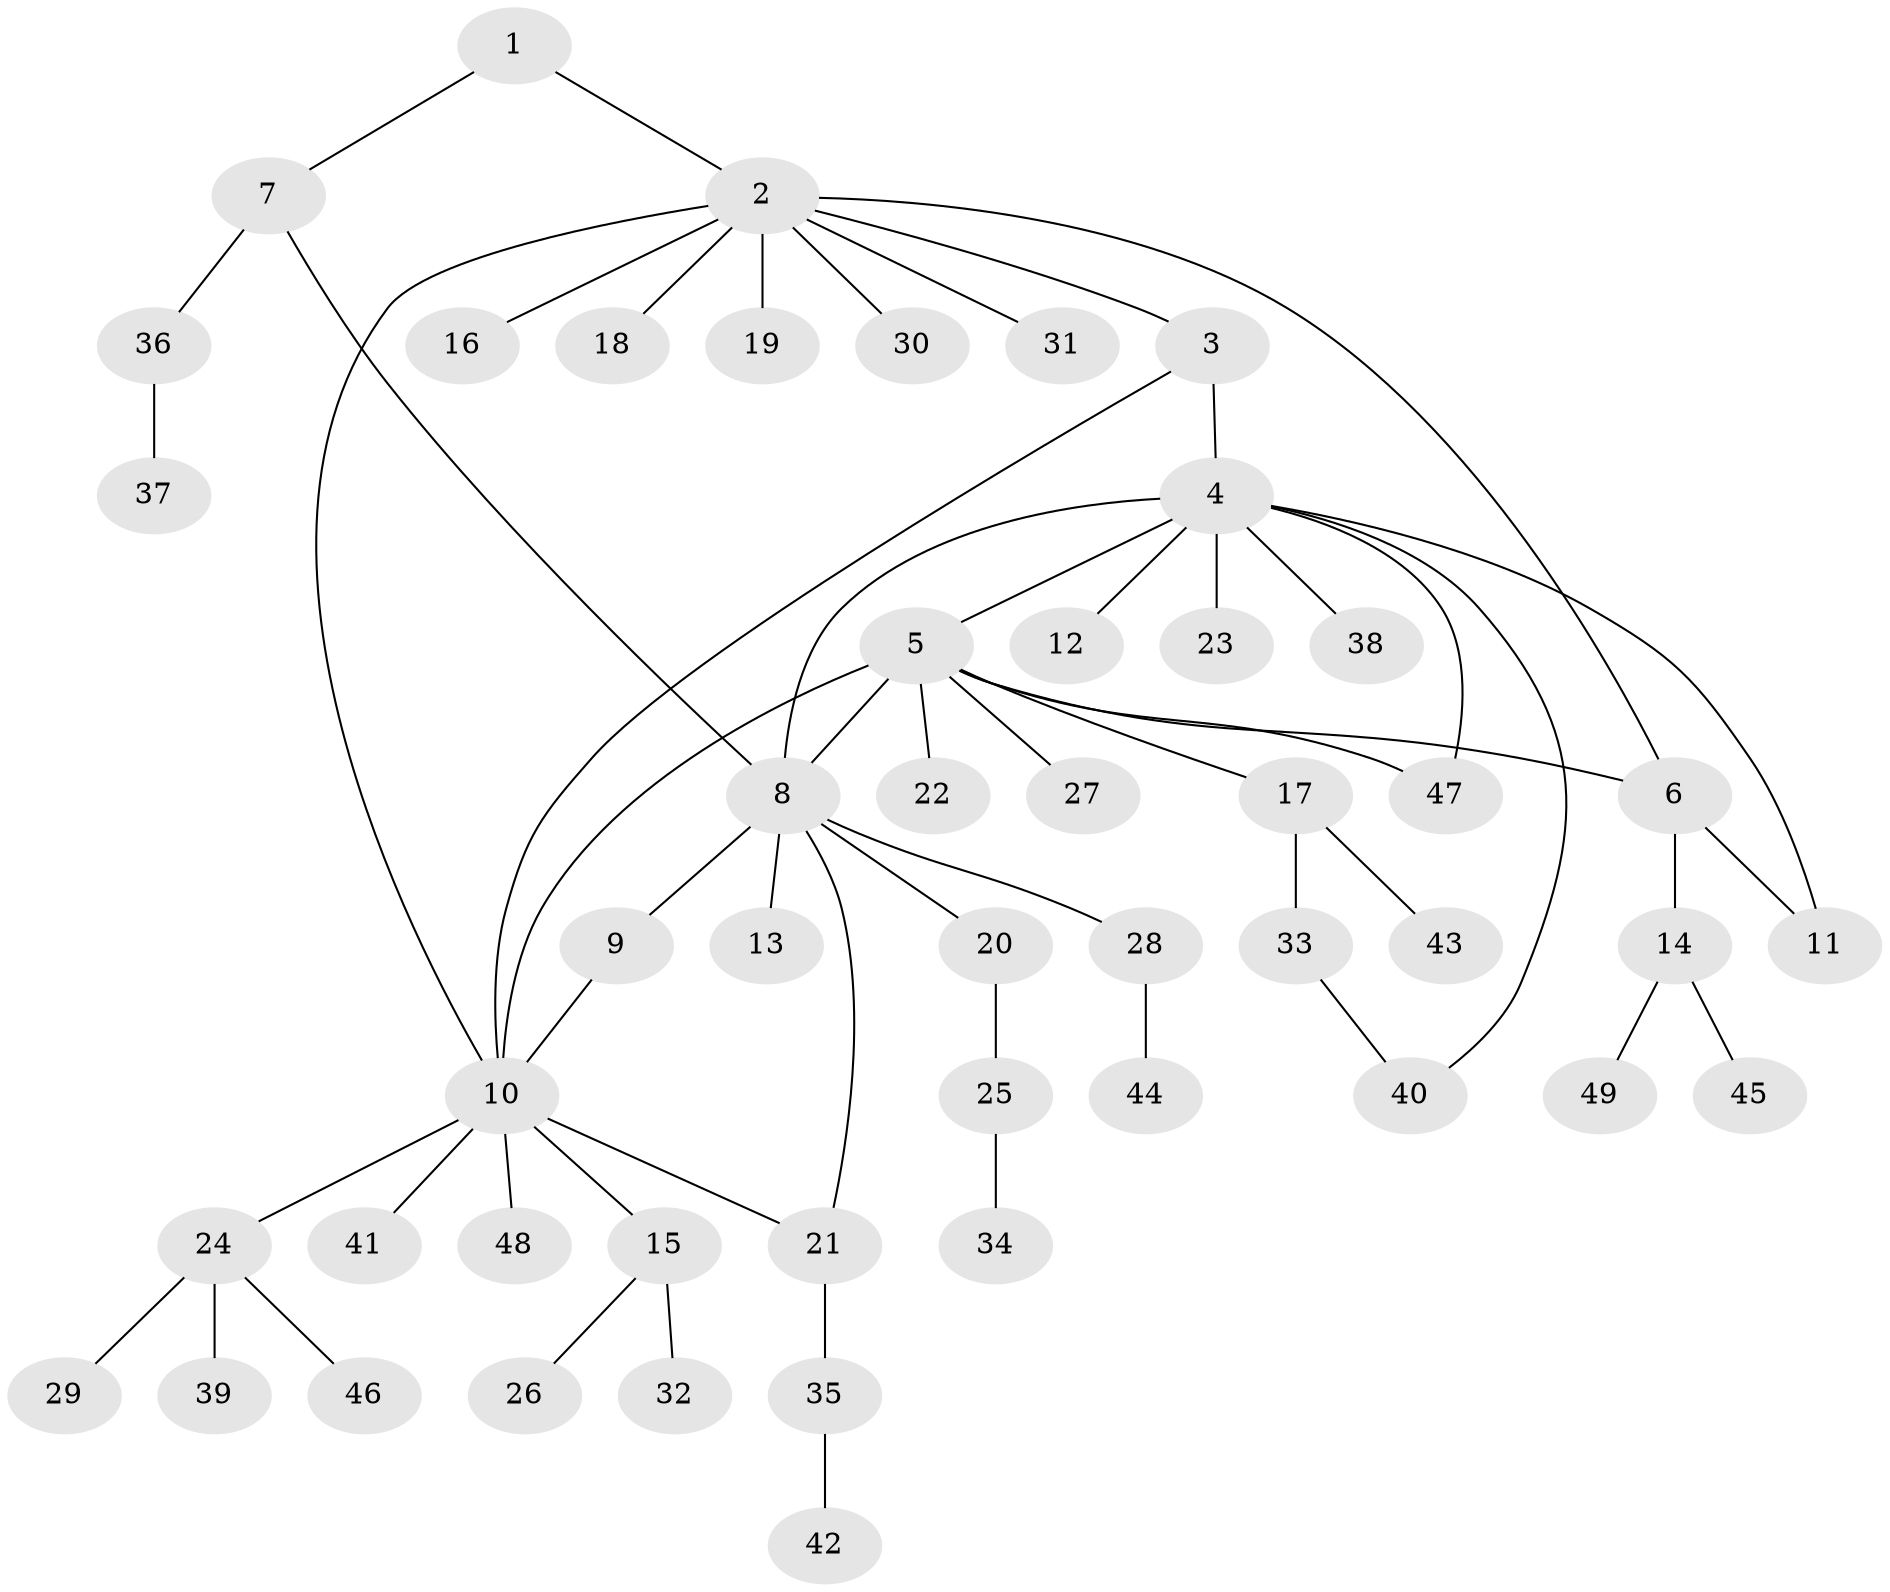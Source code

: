 // coarse degree distribution, {3: 0.11428571428571428, 15: 0.02857142857142857, 9: 0.02857142857142857, 7: 0.02857142857142857, 4: 0.02857142857142857, 8: 0.02857142857142857, 1: 0.6, 2: 0.14285714285714285}
// Generated by graph-tools (version 1.1) at 2025/52/02/27/25 19:52:18]
// undirected, 49 vertices, 58 edges
graph export_dot {
graph [start="1"]
  node [color=gray90,style=filled];
  1;
  2;
  3;
  4;
  5;
  6;
  7;
  8;
  9;
  10;
  11;
  12;
  13;
  14;
  15;
  16;
  17;
  18;
  19;
  20;
  21;
  22;
  23;
  24;
  25;
  26;
  27;
  28;
  29;
  30;
  31;
  32;
  33;
  34;
  35;
  36;
  37;
  38;
  39;
  40;
  41;
  42;
  43;
  44;
  45;
  46;
  47;
  48;
  49;
  1 -- 2;
  1 -- 7;
  2 -- 3;
  2 -- 6;
  2 -- 10;
  2 -- 16;
  2 -- 18;
  2 -- 19;
  2 -- 30;
  2 -- 31;
  3 -- 4;
  3 -- 10;
  4 -- 5;
  4 -- 8;
  4 -- 11;
  4 -- 12;
  4 -- 23;
  4 -- 38;
  4 -- 40;
  4 -- 47;
  5 -- 6;
  5 -- 8;
  5 -- 10;
  5 -- 17;
  5 -- 22;
  5 -- 27;
  5 -- 47;
  6 -- 11;
  6 -- 14;
  7 -- 8;
  7 -- 36;
  8 -- 9;
  8 -- 13;
  8 -- 20;
  8 -- 21;
  8 -- 28;
  9 -- 10;
  10 -- 15;
  10 -- 21;
  10 -- 24;
  10 -- 41;
  10 -- 48;
  14 -- 45;
  14 -- 49;
  15 -- 26;
  15 -- 32;
  17 -- 33;
  17 -- 43;
  20 -- 25;
  21 -- 35;
  24 -- 29;
  24 -- 39;
  24 -- 46;
  25 -- 34;
  28 -- 44;
  33 -- 40;
  35 -- 42;
  36 -- 37;
}
